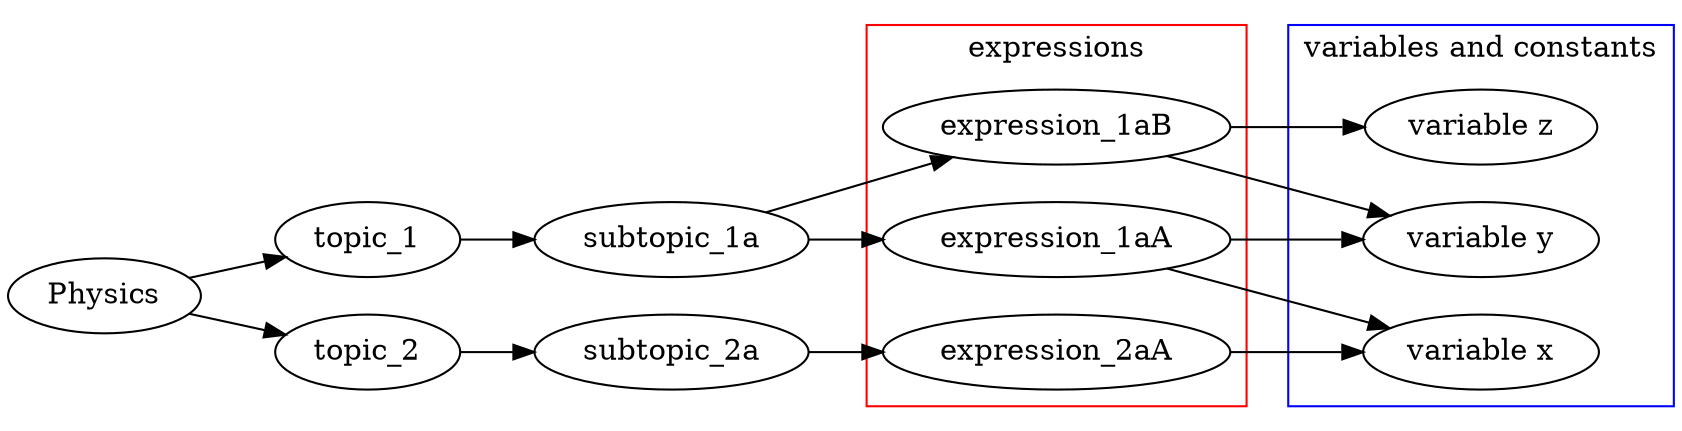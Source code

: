 digraph G {
    // https://dreampuf.github.io/GraphvizOnline
    rankdir=LR;
    
  subgraph cluster_1 {
    "variable x";
    "variable y";
    "variable z";
    label = "variables and constants";
    color=blue
  }

  subgraph cluster_2 {
    "expression_1aA";
    "expression_1aB";
    "expression_2aA";
    label = "expressions";
    color=red
  }


  "Physics" -> "topic_1";
  "topic_1" -> "subtopic_1a";
  "subtopic_1a" -> "expression_1aA";
  "expression_1aA" -> "variable x"
  "expression_1aA" -> "variable y"
  "subtopic_1a" -> "expression_1aB";
  "expression_1aB" -> "variable z";
  "expression_1aB" -> "variable y";
  
  "Physics" -> "topic_2";
  "topic_2" -> "subtopic_2a";
  "subtopic_2a" -> "expression_2aA";
  "expression_2aA" -> "variable x";
}
